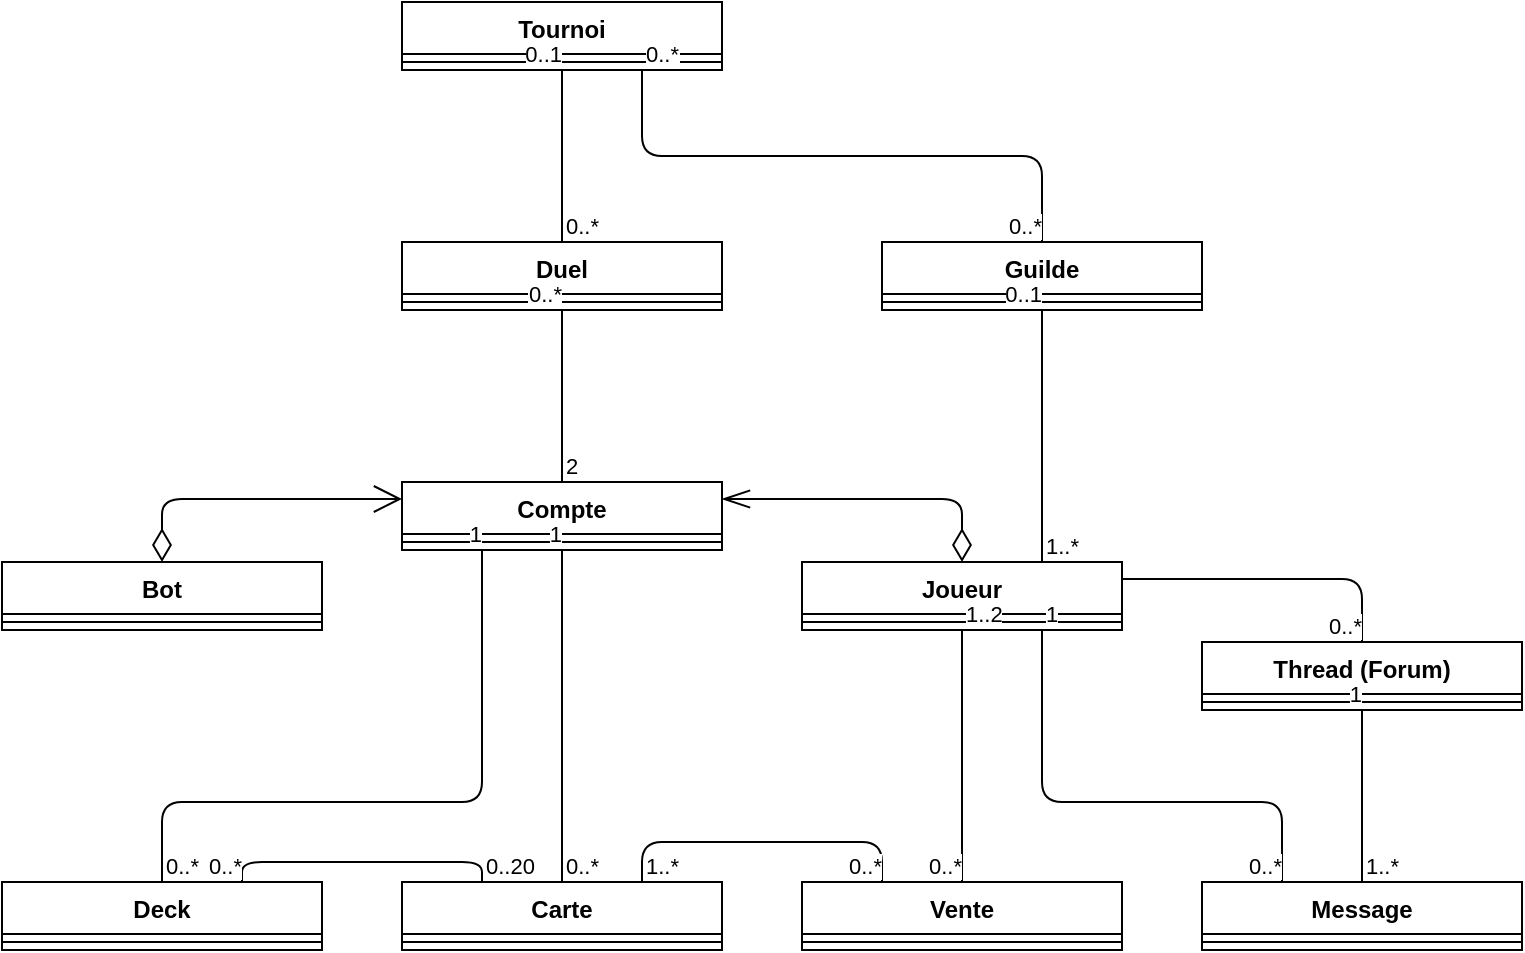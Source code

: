 <mxfile version="15.2.1" type="github">
  <diagram id="C5RBs43oDa-KdzZeNtuy" name="Page-1">
    <mxGraphModel dx="710" dy="1592" grid="1" gridSize="10" guides="1" tooltips="1" connect="1" arrows="1" fold="1" page="1" pageScale="1" pageWidth="827" pageHeight="1169" math="0" shadow="0">
      <root>
        <mxCell id="WIyWlLk6GJQsqaUBKTNV-0" />
        <mxCell id="WIyWlLk6GJQsqaUBKTNV-1" parent="WIyWlLk6GJQsqaUBKTNV-0" />
        <mxCell id="Jjx2fEoYLebvqEYxVv_u-13" value="Deck" style="swimlane;fontStyle=1;align=center;verticalAlign=top;childLayout=stackLayout;horizontal=1;startSize=26;horizontalStack=0;resizeParent=1;resizeParentMax=0;resizeLast=0;collapsible=1;marginBottom=0;" vertex="1" parent="WIyWlLk6GJQsqaUBKTNV-1">
          <mxGeometry x="40" y="-720" width="160" height="34" as="geometry" />
        </mxCell>
        <mxCell id="Jjx2fEoYLebvqEYxVv_u-15" value="" style="line;strokeWidth=1;fillColor=none;align=left;verticalAlign=middle;spacingTop=-1;spacingLeft=3;spacingRight=3;rotatable=0;labelPosition=right;points=[];portConstraint=eastwest;" vertex="1" parent="Jjx2fEoYLebvqEYxVv_u-13">
          <mxGeometry y="26" width="160" height="8" as="geometry" />
        </mxCell>
        <mxCell id="Jjx2fEoYLebvqEYxVv_u-18" value="" style="endArrow=none;html=1;edgeStyle=orthogonalEdgeStyle;exitX=0.25;exitY=0;exitDx=0;exitDy=0;entryX=0.75;entryY=0;entryDx=0;entryDy=0;" edge="1" parent="WIyWlLk6GJQsqaUBKTNV-1" source="Jjx2fEoYLebvqEYxVv_u-28" target="Jjx2fEoYLebvqEYxVv_u-13">
          <mxGeometry relative="1" as="geometry">
            <mxPoint x="340" y="-520" as="sourcePoint" />
            <mxPoint x="500" y="-520" as="targetPoint" />
          </mxGeometry>
        </mxCell>
        <mxCell id="Jjx2fEoYLebvqEYxVv_u-19" value="0..20" style="edgeLabel;resizable=0;html=1;align=left;verticalAlign=bottom;" connectable="0" vertex="1" parent="Jjx2fEoYLebvqEYxVv_u-18">
          <mxGeometry x="-1" relative="1" as="geometry" />
        </mxCell>
        <mxCell id="Jjx2fEoYLebvqEYxVv_u-20" value="0..*" style="edgeLabel;resizable=0;html=1;align=right;verticalAlign=bottom;" connectable="0" vertex="1" parent="Jjx2fEoYLebvqEYxVv_u-18">
          <mxGeometry x="1" relative="1" as="geometry" />
        </mxCell>
        <mxCell id="Jjx2fEoYLebvqEYxVv_u-24" value="Duel" style="swimlane;fontStyle=1;align=center;verticalAlign=top;childLayout=stackLayout;horizontal=1;startSize=26;horizontalStack=0;resizeParent=1;resizeParentMax=0;resizeLast=0;collapsible=1;marginBottom=0;" vertex="1" parent="WIyWlLk6GJQsqaUBKTNV-1">
          <mxGeometry x="240" y="-1040" width="160" height="34" as="geometry" />
        </mxCell>
        <mxCell id="Jjx2fEoYLebvqEYxVv_u-26" value="" style="line;strokeWidth=1;fillColor=none;align=left;verticalAlign=middle;spacingTop=-1;spacingLeft=3;spacingRight=3;rotatable=0;labelPosition=right;points=[];portConstraint=eastwest;" vertex="1" parent="Jjx2fEoYLebvqEYxVv_u-24">
          <mxGeometry y="26" width="160" height="8" as="geometry" />
        </mxCell>
        <mxCell id="Jjx2fEoYLebvqEYxVv_u-28" value="Carte" style="swimlane;fontStyle=1;align=center;verticalAlign=top;childLayout=stackLayout;horizontal=1;startSize=26;horizontalStack=0;resizeParent=1;resizeParentMax=0;resizeLast=0;collapsible=1;marginBottom=0;" vertex="1" parent="WIyWlLk6GJQsqaUBKTNV-1">
          <mxGeometry x="240" y="-720" width="160" height="34" as="geometry" />
        </mxCell>
        <mxCell id="Jjx2fEoYLebvqEYxVv_u-30" value="" style="line;strokeWidth=1;fillColor=none;align=left;verticalAlign=middle;spacingTop=-1;spacingLeft=3;spacingRight=3;rotatable=0;labelPosition=right;points=[];portConstraint=eastwest;" vertex="1" parent="Jjx2fEoYLebvqEYxVv_u-28">
          <mxGeometry y="26" width="160" height="8" as="geometry" />
        </mxCell>
        <mxCell id="Jjx2fEoYLebvqEYxVv_u-33" value="" style="endArrow=none;html=1;edgeStyle=orthogonalEdgeStyle;exitX=0.5;exitY=0;exitDx=0;exitDy=0;entryX=0.5;entryY=1;entryDx=0;entryDy=0;" edge="1" parent="WIyWlLk6GJQsqaUBKTNV-1" source="Jjx2fEoYLebvqEYxVv_u-45" target="Jjx2fEoYLebvqEYxVv_u-24">
          <mxGeometry relative="1" as="geometry">
            <mxPoint x="400" y="-70" as="sourcePoint" />
            <mxPoint x="250" y="-170" as="targetPoint" />
          </mxGeometry>
        </mxCell>
        <mxCell id="Jjx2fEoYLebvqEYxVv_u-34" value="2" style="edgeLabel;resizable=0;html=1;align=left;verticalAlign=bottom;" connectable="0" vertex="1" parent="Jjx2fEoYLebvqEYxVv_u-33">
          <mxGeometry x="-1" relative="1" as="geometry" />
        </mxCell>
        <mxCell id="Jjx2fEoYLebvqEYxVv_u-35" value="0..*" style="edgeLabel;resizable=0;html=1;align=right;verticalAlign=bottom;" connectable="0" vertex="1" parent="Jjx2fEoYLebvqEYxVv_u-33">
          <mxGeometry x="1" relative="1" as="geometry" />
        </mxCell>
        <mxCell id="Jjx2fEoYLebvqEYxVv_u-37" value="Guilde" style="swimlane;fontStyle=1;align=center;verticalAlign=top;childLayout=stackLayout;horizontal=1;startSize=26;horizontalStack=0;resizeParent=1;resizeParentMax=0;resizeLast=0;collapsible=1;marginBottom=0;" vertex="1" parent="WIyWlLk6GJQsqaUBKTNV-1">
          <mxGeometry x="480" y="-1040" width="160" height="34" as="geometry" />
        </mxCell>
        <mxCell id="Jjx2fEoYLebvqEYxVv_u-39" value="" style="line;strokeWidth=1;fillColor=none;align=left;verticalAlign=middle;spacingTop=-1;spacingLeft=3;spacingRight=3;rotatable=0;labelPosition=right;points=[];portConstraint=eastwest;" vertex="1" parent="Jjx2fEoYLebvqEYxVv_u-37">
          <mxGeometry y="26" width="160" height="8" as="geometry" />
        </mxCell>
        <mxCell id="Jjx2fEoYLebvqEYxVv_u-41" value="" style="endArrow=none;html=1;edgeStyle=orthogonalEdgeStyle;exitX=0.75;exitY=0;exitDx=0;exitDy=0;entryX=0.5;entryY=1;entryDx=0;entryDy=0;" edge="1" parent="WIyWlLk6GJQsqaUBKTNV-1" source="Jjx2fEoYLebvqEYxVv_u-103" target="Jjx2fEoYLebvqEYxVv_u-37">
          <mxGeometry relative="1" as="geometry">
            <mxPoint x="400" y="-10" as="sourcePoint" />
            <mxPoint x="560" y="-10" as="targetPoint" />
          </mxGeometry>
        </mxCell>
        <mxCell id="Jjx2fEoYLebvqEYxVv_u-42" value="1..*" style="edgeLabel;resizable=0;html=1;align=left;verticalAlign=bottom;" connectable="0" vertex="1" parent="Jjx2fEoYLebvqEYxVv_u-41">
          <mxGeometry x="-1" relative="1" as="geometry" />
        </mxCell>
        <mxCell id="Jjx2fEoYLebvqEYxVv_u-43" value="0..1" style="edgeLabel;resizable=0;html=1;align=right;verticalAlign=bottom;" connectable="0" vertex="1" parent="Jjx2fEoYLebvqEYxVv_u-41">
          <mxGeometry x="1" relative="1" as="geometry" />
        </mxCell>
        <mxCell id="Jjx2fEoYLebvqEYxVv_u-49" value="Tournoi" style="swimlane;fontStyle=1;align=center;verticalAlign=top;childLayout=stackLayout;horizontal=1;startSize=26;horizontalStack=0;resizeParent=1;resizeParentMax=0;resizeLast=0;collapsible=1;marginBottom=0;" vertex="1" parent="WIyWlLk6GJQsqaUBKTNV-1">
          <mxGeometry x="240" y="-1160" width="160" height="34" as="geometry" />
        </mxCell>
        <mxCell id="Jjx2fEoYLebvqEYxVv_u-51" value="" style="line;strokeWidth=1;fillColor=none;align=left;verticalAlign=middle;spacingTop=-1;spacingLeft=3;spacingRight=3;rotatable=0;labelPosition=right;points=[];portConstraint=eastwest;" vertex="1" parent="Jjx2fEoYLebvqEYxVv_u-49">
          <mxGeometry y="26" width="160" height="8" as="geometry" />
        </mxCell>
        <mxCell id="Jjx2fEoYLebvqEYxVv_u-53" value="" style="endArrow=none;html=1;edgeStyle=orthogonalEdgeStyle;entryX=0.5;entryY=1;entryDx=0;entryDy=0;exitX=0.5;exitY=0;exitDx=0;exitDy=0;" edge="1" parent="WIyWlLk6GJQsqaUBKTNV-1" source="Jjx2fEoYLebvqEYxVv_u-24" target="Jjx2fEoYLebvqEYxVv_u-49">
          <mxGeometry relative="1" as="geometry">
            <mxPoint x="310" y="-180" as="sourcePoint" />
            <mxPoint x="470" y="-180" as="targetPoint" />
          </mxGeometry>
        </mxCell>
        <mxCell id="Jjx2fEoYLebvqEYxVv_u-54" value="&lt;div&gt;0..*&lt;/div&gt;" style="edgeLabel;resizable=0;html=1;align=left;verticalAlign=bottom;" connectable="0" vertex="1" parent="Jjx2fEoYLebvqEYxVv_u-53">
          <mxGeometry x="-1" relative="1" as="geometry" />
        </mxCell>
        <mxCell id="Jjx2fEoYLebvqEYxVv_u-55" value="0..1" style="edgeLabel;resizable=0;html=1;align=right;verticalAlign=bottom;" connectable="0" vertex="1" parent="Jjx2fEoYLebvqEYxVv_u-53">
          <mxGeometry x="1" relative="1" as="geometry" />
        </mxCell>
        <mxCell id="Jjx2fEoYLebvqEYxVv_u-83" value="Thread (Forum)" style="swimlane;fontStyle=1;align=center;verticalAlign=top;childLayout=stackLayout;horizontal=1;startSize=26;horizontalStack=0;resizeParent=1;resizeParentMax=0;resizeLast=0;collapsible=1;marginBottom=0;" vertex="1" parent="WIyWlLk6GJQsqaUBKTNV-1">
          <mxGeometry x="640" y="-840" width="160" height="34" as="geometry" />
        </mxCell>
        <mxCell id="Jjx2fEoYLebvqEYxVv_u-85" value="" style="line;strokeWidth=1;fillColor=none;align=left;verticalAlign=middle;spacingTop=-1;spacingLeft=3;spacingRight=3;rotatable=0;labelPosition=right;points=[];portConstraint=eastwest;" vertex="1" parent="Jjx2fEoYLebvqEYxVv_u-83">
          <mxGeometry y="26" width="160" height="8" as="geometry" />
        </mxCell>
        <mxCell id="Jjx2fEoYLebvqEYxVv_u-87" value="" style="endArrow=none;html=1;edgeStyle=orthogonalEdgeStyle;entryX=0.5;entryY=0;entryDx=0;entryDy=0;exitX=1;exitY=0.25;exitDx=0;exitDy=0;startArrow=none;" edge="1" parent="WIyWlLk6GJQsqaUBKTNV-1" source="Jjx2fEoYLebvqEYxVv_u-103" target="Jjx2fEoYLebvqEYxVv_u-83">
          <mxGeometry relative="1" as="geometry">
            <mxPoint x="530" y="-140" as="sourcePoint" />
            <mxPoint x="690" y="-50" as="targetPoint" />
          </mxGeometry>
        </mxCell>
        <mxCell id="Jjx2fEoYLebvqEYxVv_u-89" value="0..*" style="edgeLabel;resizable=0;html=1;align=right;verticalAlign=bottom;" connectable="0" vertex="1" parent="Jjx2fEoYLebvqEYxVv_u-87">
          <mxGeometry x="1" relative="1" as="geometry" />
        </mxCell>
        <mxCell id="Jjx2fEoYLebvqEYxVv_u-90" value="Message" style="swimlane;fontStyle=1;align=center;verticalAlign=top;childLayout=stackLayout;horizontal=1;startSize=26;horizontalStack=0;resizeParent=1;resizeParentMax=0;resizeLast=0;collapsible=1;marginBottom=0;" vertex="1" parent="WIyWlLk6GJQsqaUBKTNV-1">
          <mxGeometry x="640" y="-720" width="160" height="34" as="geometry" />
        </mxCell>
        <mxCell id="Jjx2fEoYLebvqEYxVv_u-92" value="" style="line;strokeWidth=1;fillColor=none;align=left;verticalAlign=middle;spacingTop=-1;spacingLeft=3;spacingRight=3;rotatable=0;labelPosition=right;points=[];portConstraint=eastwest;" vertex="1" parent="Jjx2fEoYLebvqEYxVv_u-90">
          <mxGeometry y="26" width="160" height="8" as="geometry" />
        </mxCell>
        <mxCell id="Jjx2fEoYLebvqEYxVv_u-100" value="" style="endArrow=none;html=1;edgeStyle=orthogonalEdgeStyle;exitX=0.75;exitY=1;exitDx=0;exitDy=0;entryX=0.5;entryY=0;entryDx=0;entryDy=0;" edge="1" parent="WIyWlLk6GJQsqaUBKTNV-1" source="Jjx2fEoYLebvqEYxVv_u-49" target="Jjx2fEoYLebvqEYxVv_u-37">
          <mxGeometry relative="1" as="geometry">
            <mxPoint x="350" y="-310" as="sourcePoint" />
            <mxPoint x="510" y="-310" as="targetPoint" />
          </mxGeometry>
        </mxCell>
        <mxCell id="Jjx2fEoYLebvqEYxVv_u-101" value="0..*" style="edgeLabel;resizable=0;html=1;align=left;verticalAlign=bottom;" connectable="0" vertex="1" parent="Jjx2fEoYLebvqEYxVv_u-100">
          <mxGeometry x="-1" relative="1" as="geometry" />
        </mxCell>
        <mxCell id="Jjx2fEoYLebvqEYxVv_u-102" value="0..*" style="edgeLabel;resizable=0;html=1;align=right;verticalAlign=bottom;" connectable="0" vertex="1" parent="Jjx2fEoYLebvqEYxVv_u-100">
          <mxGeometry x="1" relative="1" as="geometry" />
        </mxCell>
        <mxCell id="Jjx2fEoYLebvqEYxVv_u-103" value="Joueur" style="swimlane;fontStyle=1;align=center;verticalAlign=top;childLayout=stackLayout;horizontal=1;startSize=26;horizontalStack=0;resizeParent=1;resizeParentMax=0;resizeLast=0;collapsible=1;marginBottom=0;" vertex="1" parent="WIyWlLk6GJQsqaUBKTNV-1">
          <mxGeometry x="440" y="-880" width="160" height="34" as="geometry" />
        </mxCell>
        <mxCell id="Jjx2fEoYLebvqEYxVv_u-105" value="" style="line;strokeWidth=1;fillColor=none;align=left;verticalAlign=middle;spacingTop=-1;spacingLeft=3;spacingRight=3;rotatable=0;labelPosition=right;points=[];portConstraint=eastwest;" vertex="1" parent="Jjx2fEoYLebvqEYxVv_u-103">
          <mxGeometry y="26" width="160" height="8" as="geometry" />
        </mxCell>
        <mxCell id="Jjx2fEoYLebvqEYxVv_u-107" value="Bot" style="swimlane;fontStyle=1;align=center;verticalAlign=top;childLayout=stackLayout;horizontal=1;startSize=26;horizontalStack=0;resizeParent=1;resizeParentMax=0;resizeLast=0;collapsible=1;marginBottom=0;" vertex="1" parent="WIyWlLk6GJQsqaUBKTNV-1">
          <mxGeometry x="40" y="-880" width="160" height="34" as="geometry" />
        </mxCell>
        <mxCell id="Jjx2fEoYLebvqEYxVv_u-109" value="" style="line;strokeWidth=1;fillColor=none;align=left;verticalAlign=middle;spacingTop=-1;spacingLeft=3;spacingRight=3;rotatable=0;labelPosition=right;points=[];portConstraint=eastwest;" vertex="1" parent="Jjx2fEoYLebvqEYxVv_u-107">
          <mxGeometry y="26" width="160" height="8" as="geometry" />
        </mxCell>
        <mxCell id="Jjx2fEoYLebvqEYxVv_u-111" value="" style="endArrow=open;html=1;endSize=12;startArrow=diamondThin;startSize=14;startFill=0;edgeStyle=orthogonalEdgeStyle;align=left;verticalAlign=bottom;exitX=0.5;exitY=0;exitDx=0;exitDy=0;entryX=0;entryY=0.25;entryDx=0;entryDy=0;" edge="1" parent="WIyWlLk6GJQsqaUBKTNV-1" source="Jjx2fEoYLebvqEYxVv_u-107" target="Jjx2fEoYLebvqEYxVv_u-45">
          <mxGeometry x="-1" y="3" relative="1" as="geometry">
            <mxPoint x="190" y="-120" as="sourcePoint" />
            <mxPoint x="200" y="-890" as="targetPoint" />
          </mxGeometry>
        </mxCell>
        <mxCell id="Jjx2fEoYLebvqEYxVv_u-45" value="Compte" style="swimlane;fontStyle=1;align=center;verticalAlign=top;childLayout=stackLayout;horizontal=1;startSize=26;horizontalStack=0;resizeParent=1;resizeParentMax=0;resizeLast=0;collapsible=1;marginBottom=0;" vertex="1" parent="WIyWlLk6GJQsqaUBKTNV-1">
          <mxGeometry x="240" y="-920" width="160" height="34" as="geometry" />
        </mxCell>
        <mxCell id="Jjx2fEoYLebvqEYxVv_u-47" value="" style="line;strokeWidth=1;fillColor=none;align=left;verticalAlign=middle;spacingTop=-1;spacingLeft=3;spacingRight=3;rotatable=0;labelPosition=right;points=[];portConstraint=eastwest;" vertex="1" parent="Jjx2fEoYLebvqEYxVv_u-45">
          <mxGeometry y="26" width="160" height="8" as="geometry" />
        </mxCell>
        <mxCell id="Jjx2fEoYLebvqEYxVv_u-114" value="&lt;div&gt;&lt;br&gt;&lt;/div&gt;&lt;div&gt;&lt;br&gt;&lt;/div&gt;" style="endArrow=openThin;html=1;endSize=12;startArrow=diamondThin;startSize=14;startFill=0;edgeStyle=orthogonalEdgeStyle;align=left;verticalAlign=bottom;endFill=0;exitX=0.5;exitY=0;exitDx=0;exitDy=0;entryX=1;entryY=0.25;entryDx=0;entryDy=0;" edge="1" parent="WIyWlLk6GJQsqaUBKTNV-1" source="Jjx2fEoYLebvqEYxVv_u-103" target="Jjx2fEoYLebvqEYxVv_u-45">
          <mxGeometry x="-1" y="3" relative="1" as="geometry">
            <mxPoint x="610" y="-850" as="sourcePoint" />
            <mxPoint x="390" y="-870" as="targetPoint" />
          </mxGeometry>
        </mxCell>
        <mxCell id="Jjx2fEoYLebvqEYxVv_u-63" value="Vente" style="swimlane;fontStyle=1;align=center;verticalAlign=top;childLayout=stackLayout;horizontal=1;startSize=26;horizontalStack=0;resizeParent=1;resizeParentMax=0;resizeLast=0;collapsible=1;marginBottom=0;" vertex="1" parent="WIyWlLk6GJQsqaUBKTNV-1">
          <mxGeometry x="440" y="-720" width="160" height="34" as="geometry" />
        </mxCell>
        <mxCell id="Jjx2fEoYLebvqEYxVv_u-65" value="" style="line;strokeWidth=1;fillColor=none;align=left;verticalAlign=middle;spacingTop=-1;spacingLeft=3;spacingRight=3;rotatable=0;labelPosition=right;points=[];portConstraint=eastwest;" vertex="1" parent="Jjx2fEoYLebvqEYxVv_u-63">
          <mxGeometry y="26" width="160" height="8" as="geometry" />
        </mxCell>
        <mxCell id="Jjx2fEoYLebvqEYxVv_u-119" value="" style="endArrow=none;html=1;edgeStyle=orthogonalEdgeStyle;entryX=0.5;entryY=0;entryDx=0;entryDy=0;exitX=0.5;exitY=1;exitDx=0;exitDy=0;" edge="1" parent="WIyWlLk6GJQsqaUBKTNV-1" source="Jjx2fEoYLebvqEYxVv_u-103" target="Jjx2fEoYLebvqEYxVv_u-63">
          <mxGeometry relative="1" as="geometry">
            <mxPoint x="330" y="-790" as="sourcePoint" />
            <mxPoint x="490" y="-790" as="targetPoint" />
          </mxGeometry>
        </mxCell>
        <mxCell id="Jjx2fEoYLebvqEYxVv_u-120" value="1..2" style="edgeLabel;resizable=0;html=1;align=left;verticalAlign=bottom;" connectable="0" vertex="1" parent="Jjx2fEoYLebvqEYxVv_u-119">
          <mxGeometry x="-1" relative="1" as="geometry" />
        </mxCell>
        <mxCell id="Jjx2fEoYLebvqEYxVv_u-121" value="0..*" style="edgeLabel;resizable=0;html=1;align=right;verticalAlign=bottom;" connectable="0" vertex="1" parent="Jjx2fEoYLebvqEYxVv_u-119">
          <mxGeometry x="1" relative="1" as="geometry" />
        </mxCell>
        <mxCell id="Jjx2fEoYLebvqEYxVv_u-122" value="" style="endArrow=none;html=1;edgeStyle=orthogonalEdgeStyle;entryX=0.5;entryY=1;entryDx=0;entryDy=0;exitX=0.5;exitY=0;exitDx=0;exitDy=0;" edge="1" parent="WIyWlLk6GJQsqaUBKTNV-1" source="Jjx2fEoYLebvqEYxVv_u-90" target="Jjx2fEoYLebvqEYxVv_u-83">
          <mxGeometry relative="1" as="geometry">
            <mxPoint x="390" y="-550" as="sourcePoint" />
            <mxPoint x="550" y="-550" as="targetPoint" />
          </mxGeometry>
        </mxCell>
        <mxCell id="Jjx2fEoYLebvqEYxVv_u-123" value="1..*" style="edgeLabel;resizable=0;html=1;align=left;verticalAlign=bottom;" connectable="0" vertex="1" parent="Jjx2fEoYLebvqEYxVv_u-122">
          <mxGeometry x="-1" relative="1" as="geometry" />
        </mxCell>
        <mxCell id="Jjx2fEoYLebvqEYxVv_u-124" value="1" style="edgeLabel;resizable=0;html=1;align=right;verticalAlign=bottom;" connectable="0" vertex="1" parent="Jjx2fEoYLebvqEYxVv_u-122">
          <mxGeometry x="1" relative="1" as="geometry" />
        </mxCell>
        <mxCell id="Jjx2fEoYLebvqEYxVv_u-125" value="" style="endArrow=none;html=1;edgeStyle=orthogonalEdgeStyle;entryX=0.25;entryY=0;entryDx=0;entryDy=0;exitX=0.75;exitY=1;exitDx=0;exitDy=0;" edge="1" parent="WIyWlLk6GJQsqaUBKTNV-1" source="Jjx2fEoYLebvqEYxVv_u-103" target="Jjx2fEoYLebvqEYxVv_u-90">
          <mxGeometry relative="1" as="geometry">
            <mxPoint x="400" y="-780" as="sourcePoint" />
            <mxPoint x="560" y="-780" as="targetPoint" />
            <Array as="points">
              <mxPoint x="560" y="-760" />
              <mxPoint x="680" y="-760" />
            </Array>
          </mxGeometry>
        </mxCell>
        <mxCell id="Jjx2fEoYLebvqEYxVv_u-126" value="1" style="edgeLabel;resizable=0;html=1;align=left;verticalAlign=bottom;" connectable="0" vertex="1" parent="Jjx2fEoYLebvqEYxVv_u-125">
          <mxGeometry x="-1" relative="1" as="geometry" />
        </mxCell>
        <mxCell id="Jjx2fEoYLebvqEYxVv_u-127" value="0..*" style="edgeLabel;resizable=0;html=1;align=right;verticalAlign=bottom;" connectable="0" vertex="1" parent="Jjx2fEoYLebvqEYxVv_u-125">
          <mxGeometry x="1" relative="1" as="geometry" />
        </mxCell>
        <mxCell id="Jjx2fEoYLebvqEYxVv_u-128" value="" style="endArrow=none;html=1;edgeStyle=orthogonalEdgeStyle;entryX=0.5;entryY=1;entryDx=0;entryDy=0;exitX=0.5;exitY=0;exitDx=0;exitDy=0;" edge="1" parent="WIyWlLk6GJQsqaUBKTNV-1" source="Jjx2fEoYLebvqEYxVv_u-28" target="Jjx2fEoYLebvqEYxVv_u-45">
          <mxGeometry relative="1" as="geometry">
            <mxPoint x="300" y="-780" as="sourcePoint" />
            <mxPoint x="460" y="-780" as="targetPoint" />
          </mxGeometry>
        </mxCell>
        <mxCell id="Jjx2fEoYLebvqEYxVv_u-129" value="0..*" style="edgeLabel;resizable=0;html=1;align=left;verticalAlign=bottom;" connectable="0" vertex="1" parent="Jjx2fEoYLebvqEYxVv_u-128">
          <mxGeometry x="-1" relative="1" as="geometry" />
        </mxCell>
        <mxCell id="Jjx2fEoYLebvqEYxVv_u-130" value="1" style="edgeLabel;resizable=0;html=1;align=right;verticalAlign=bottom;" connectable="0" vertex="1" parent="Jjx2fEoYLebvqEYxVv_u-128">
          <mxGeometry x="1" relative="1" as="geometry" />
        </mxCell>
        <mxCell id="Jjx2fEoYLebvqEYxVv_u-131" value="" style="endArrow=none;html=1;edgeStyle=orthogonalEdgeStyle;entryX=0.25;entryY=0;entryDx=0;entryDy=0;exitX=0.75;exitY=0;exitDx=0;exitDy=0;" edge="1" parent="WIyWlLk6GJQsqaUBKTNV-1" source="Jjx2fEoYLebvqEYxVv_u-28" target="Jjx2fEoYLebvqEYxVv_u-63">
          <mxGeometry relative="1" as="geometry">
            <mxPoint x="430" y="-760" as="sourcePoint" />
            <mxPoint x="460" y="-780" as="targetPoint" />
            <Array as="points">
              <mxPoint x="360" y="-740" />
              <mxPoint x="480" y="-740" />
            </Array>
          </mxGeometry>
        </mxCell>
        <mxCell id="Jjx2fEoYLebvqEYxVv_u-132" value="1..*" style="edgeLabel;resizable=0;html=1;align=left;verticalAlign=bottom;" connectable="0" vertex="1" parent="Jjx2fEoYLebvqEYxVv_u-131">
          <mxGeometry x="-1" relative="1" as="geometry" />
        </mxCell>
        <mxCell id="Jjx2fEoYLebvqEYxVv_u-133" value="0..*" style="edgeLabel;resizable=0;html=1;align=right;verticalAlign=bottom;" connectable="0" vertex="1" parent="Jjx2fEoYLebvqEYxVv_u-131">
          <mxGeometry x="1" relative="1" as="geometry" />
        </mxCell>
        <mxCell id="Jjx2fEoYLebvqEYxVv_u-135" value="" style="endArrow=none;html=1;edgeStyle=orthogonalEdgeStyle;entryX=0.25;entryY=1;entryDx=0;entryDy=0;exitX=0.5;exitY=0;exitDx=0;exitDy=0;" edge="1" parent="WIyWlLk6GJQsqaUBKTNV-1" source="Jjx2fEoYLebvqEYxVv_u-13" target="Jjx2fEoYLebvqEYxVv_u-45">
          <mxGeometry relative="1" as="geometry">
            <mxPoint x="300" y="-780" as="sourcePoint" />
            <mxPoint x="460" y="-780" as="targetPoint" />
            <Array as="points">
              <mxPoint x="120" y="-760" />
              <mxPoint x="280" y="-760" />
            </Array>
          </mxGeometry>
        </mxCell>
        <mxCell id="Jjx2fEoYLebvqEYxVv_u-136" value="0..*" style="edgeLabel;resizable=0;html=1;align=left;verticalAlign=bottom;" connectable="0" vertex="1" parent="Jjx2fEoYLebvqEYxVv_u-135">
          <mxGeometry x="-1" relative="1" as="geometry" />
        </mxCell>
        <mxCell id="Jjx2fEoYLebvqEYxVv_u-137" value="1" style="edgeLabel;resizable=0;html=1;align=right;verticalAlign=bottom;" connectable="0" vertex="1" parent="Jjx2fEoYLebvqEYxVv_u-135">
          <mxGeometry x="1" relative="1" as="geometry" />
        </mxCell>
      </root>
    </mxGraphModel>
  </diagram>
</mxfile>
